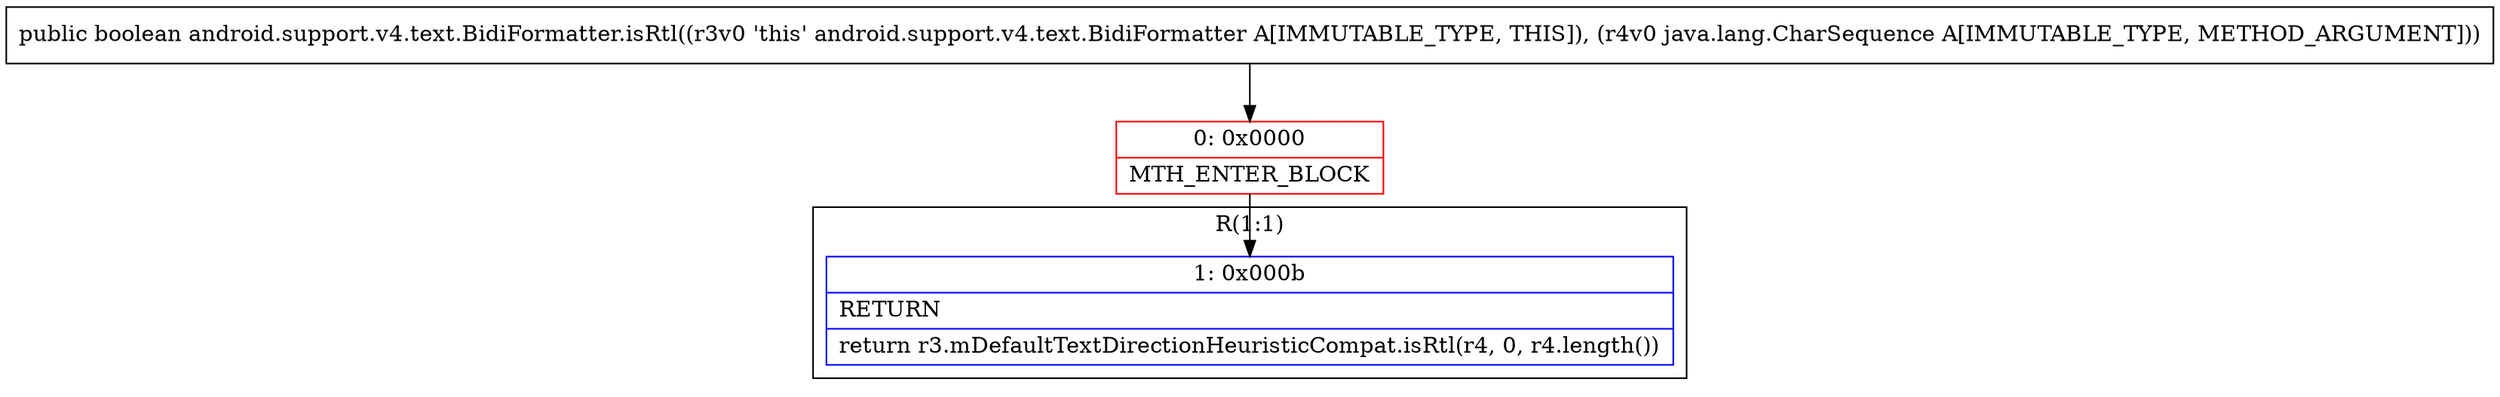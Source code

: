 digraph "CFG forandroid.support.v4.text.BidiFormatter.isRtl(Ljava\/lang\/CharSequence;)Z" {
subgraph cluster_Region_186773552 {
label = "R(1:1)";
node [shape=record,color=blue];
Node_1 [shape=record,label="{1\:\ 0x000b|RETURN\l|return r3.mDefaultTextDirectionHeuristicCompat.isRtl(r4, 0, r4.length())\l}"];
}
Node_0 [shape=record,color=red,label="{0\:\ 0x0000|MTH_ENTER_BLOCK\l}"];
MethodNode[shape=record,label="{public boolean android.support.v4.text.BidiFormatter.isRtl((r3v0 'this' android.support.v4.text.BidiFormatter A[IMMUTABLE_TYPE, THIS]), (r4v0 java.lang.CharSequence A[IMMUTABLE_TYPE, METHOD_ARGUMENT])) }"];
MethodNode -> Node_0;
Node_0 -> Node_1;
}

